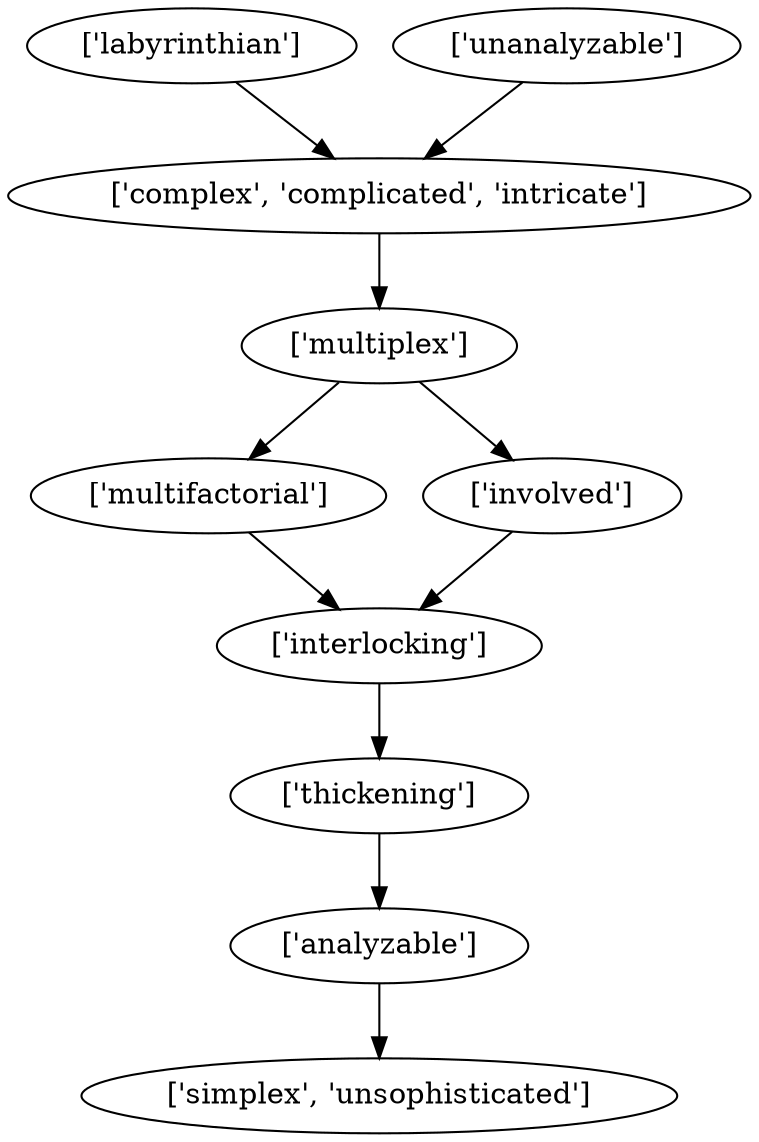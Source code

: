 strict digraph  {
	"['multifactorial']" -> "['interlocking']";
	"['interlocking']" -> "['thickening']";
	"['complex', 'complicated', 'intricate']" -> "['multiplex']";
	"['multiplex']" -> "['multifactorial']";
	"['multiplex']" -> "['involved']";
	"['thickening']" -> "['analyzable']";
	"['labyrinthian']" -> "['complex', 'complicated', 'intricate']";
	"['analyzable']" -> "['simplex', 'unsophisticated']";
	"['involved']" -> "['interlocking']";
	"['unanalyzable']" -> "['complex', 'complicated', 'intricate']";
}
